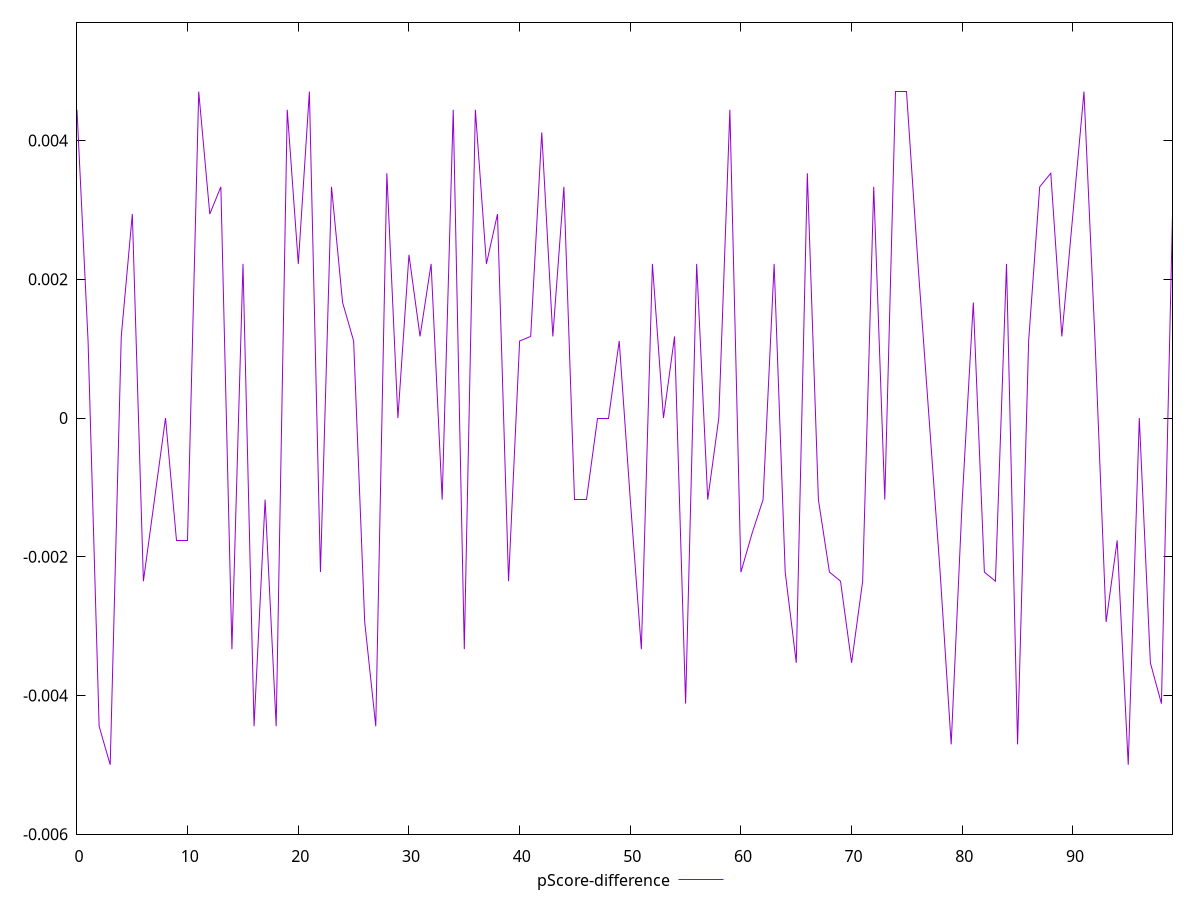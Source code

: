 reset

$pScoreDifference <<EOF
0 0.004444444444444473
1 0.0011111111111110628
2 -0.004444444444444473
3 -0.0050000000000000044
4 0.0011764705882353343
5 0.002941176470588225
6 -0.002352941176470613
7 -0.0011764705882352788
8 0
9 -0.001764705882352946
10 -0.001764705882352946
11 0.004705882352941171
12 0.002941176470588225
13 0.0033333333333334103
14 -0.0033333333333332993
15 0.0022222222222222365
16 -0.004444444444444362
17 -0.0011764705882352788
18 -0.004444444444444473
19 0.004444444444444473
20 0.0022222222222222365
21 0.004705882352941171
22 -0.0022222222222222365
23 0.0033333333333332993
24 0.0016666666666665941
25 0.0011111111111110628
26 -0.002941176470588225
27 -0.004444444444444473
28 0.003529411764705892
29 0
30 0.0023529411764705577
31 0.0011764705882353343
32 0.0022222222222222365
33 -0.0011764705882352788
34 0.004444444444444473
35 -0.0033333333333332993
36 0.004444444444444473
37 0.0022222222222222365
38 0.0029411764705882804
39 -0.0023529411764705577
40 0.0011111111111111738
41 0.0011764705882352788
42 0.004117647058823504
43 0.0011764705882353343
44 0.0033333333333334103
45 -0.0011764705882352788
46 -0.0011764705882352788
47 0
48 0
49 0.0011111111111110628
50 -0.0011764705882352788
51 -0.0033333333333332993
52 0.0022222222222222365
53 0
54 0.0011764705882353343
55 -0.004117647058823504
56 0.0022222222222222365
57 -0.0011764705882352788
58 0
59 0.004444444444444473
60 -0.0022222222222222365
61 -0.0016666666666665941
62 -0.0011764705882352788
63 0.0022222222222222365
64 -0.0022222222222222365
65 -0.003529411764705892
66 0.003529411764705892
67 -0.0011764705882352788
68 -0.0022222222222222365
69 -0.0023529411764705577
70 -0.003529411764705892
71 -0.0023529411764705577
72 0.0033333333333332993
73 -0.0011764705882352788
74 0.004705882352941171
75 0.004705882352941171
76 0.0022222222222222365
77 0
78 -0.0022222222222222365
79 -0.004705882352941171
80 -0.0011764705882352788
81 0.0016666666666667052
82 -0.0022222222222222365
83 -0.002352941176470613
84 0.0022222222222222365
85 -0.004705882352941171
86 0.0011111111111110628
87 0.0033333333333332993
88 0.003529411764705892
89 0.0011764705882352788
91 0.004705882352941171
92 0.0011111111111110628
93 -0.002941176470588225
94 -0.001764705882352946
95 -0.0050000000000000044
96 0
97 -0.003529411764705892
98 -0.004117647058823504
99 0.002941176470588225
EOF

set key outside below
set xrange [0:99]
set yrange [-0.0060000000000000045:0.005705882352941171]
set trange [-0.0060000000000000045:0.005705882352941171]
set terminal svg size 640, 500 enhanced background rgb 'white'
set output "report/report_00029_2021-02-24T13-36-40.390Z/uses-http2/samples/card/pScore-difference/values.svg"

plot $pScoreDifference title "pScore-difference" with line

reset
